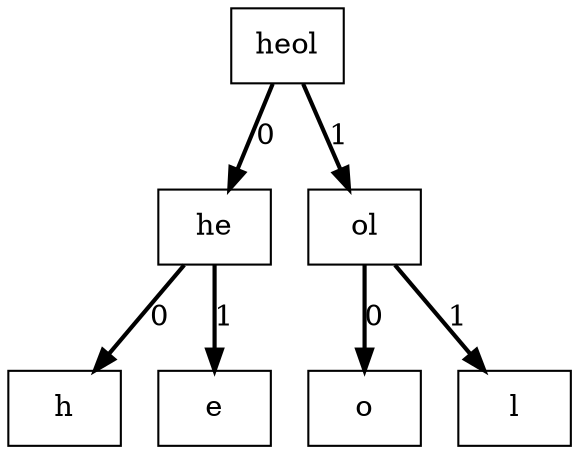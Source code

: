 digraph tree {
    "heol" [shape=box];
    "he" [shape=box];
    "h" [shape=box];
    "e" [shape=box];
    "ol" [shape=box];
    "o" [shape=box];
    "l" [shape=box];
    "heol" -> "he" [style=bold,label=0];
    "heol" -> "ol" [style=bold,label=1];
    "he" -> "h" [style=bold,label=0];
    "he" -> "e" [style=bold,label=1];
    "ol" -> "o" [style=bold,label=0];
    "ol" -> "l" [style=bold,label=1];
}
